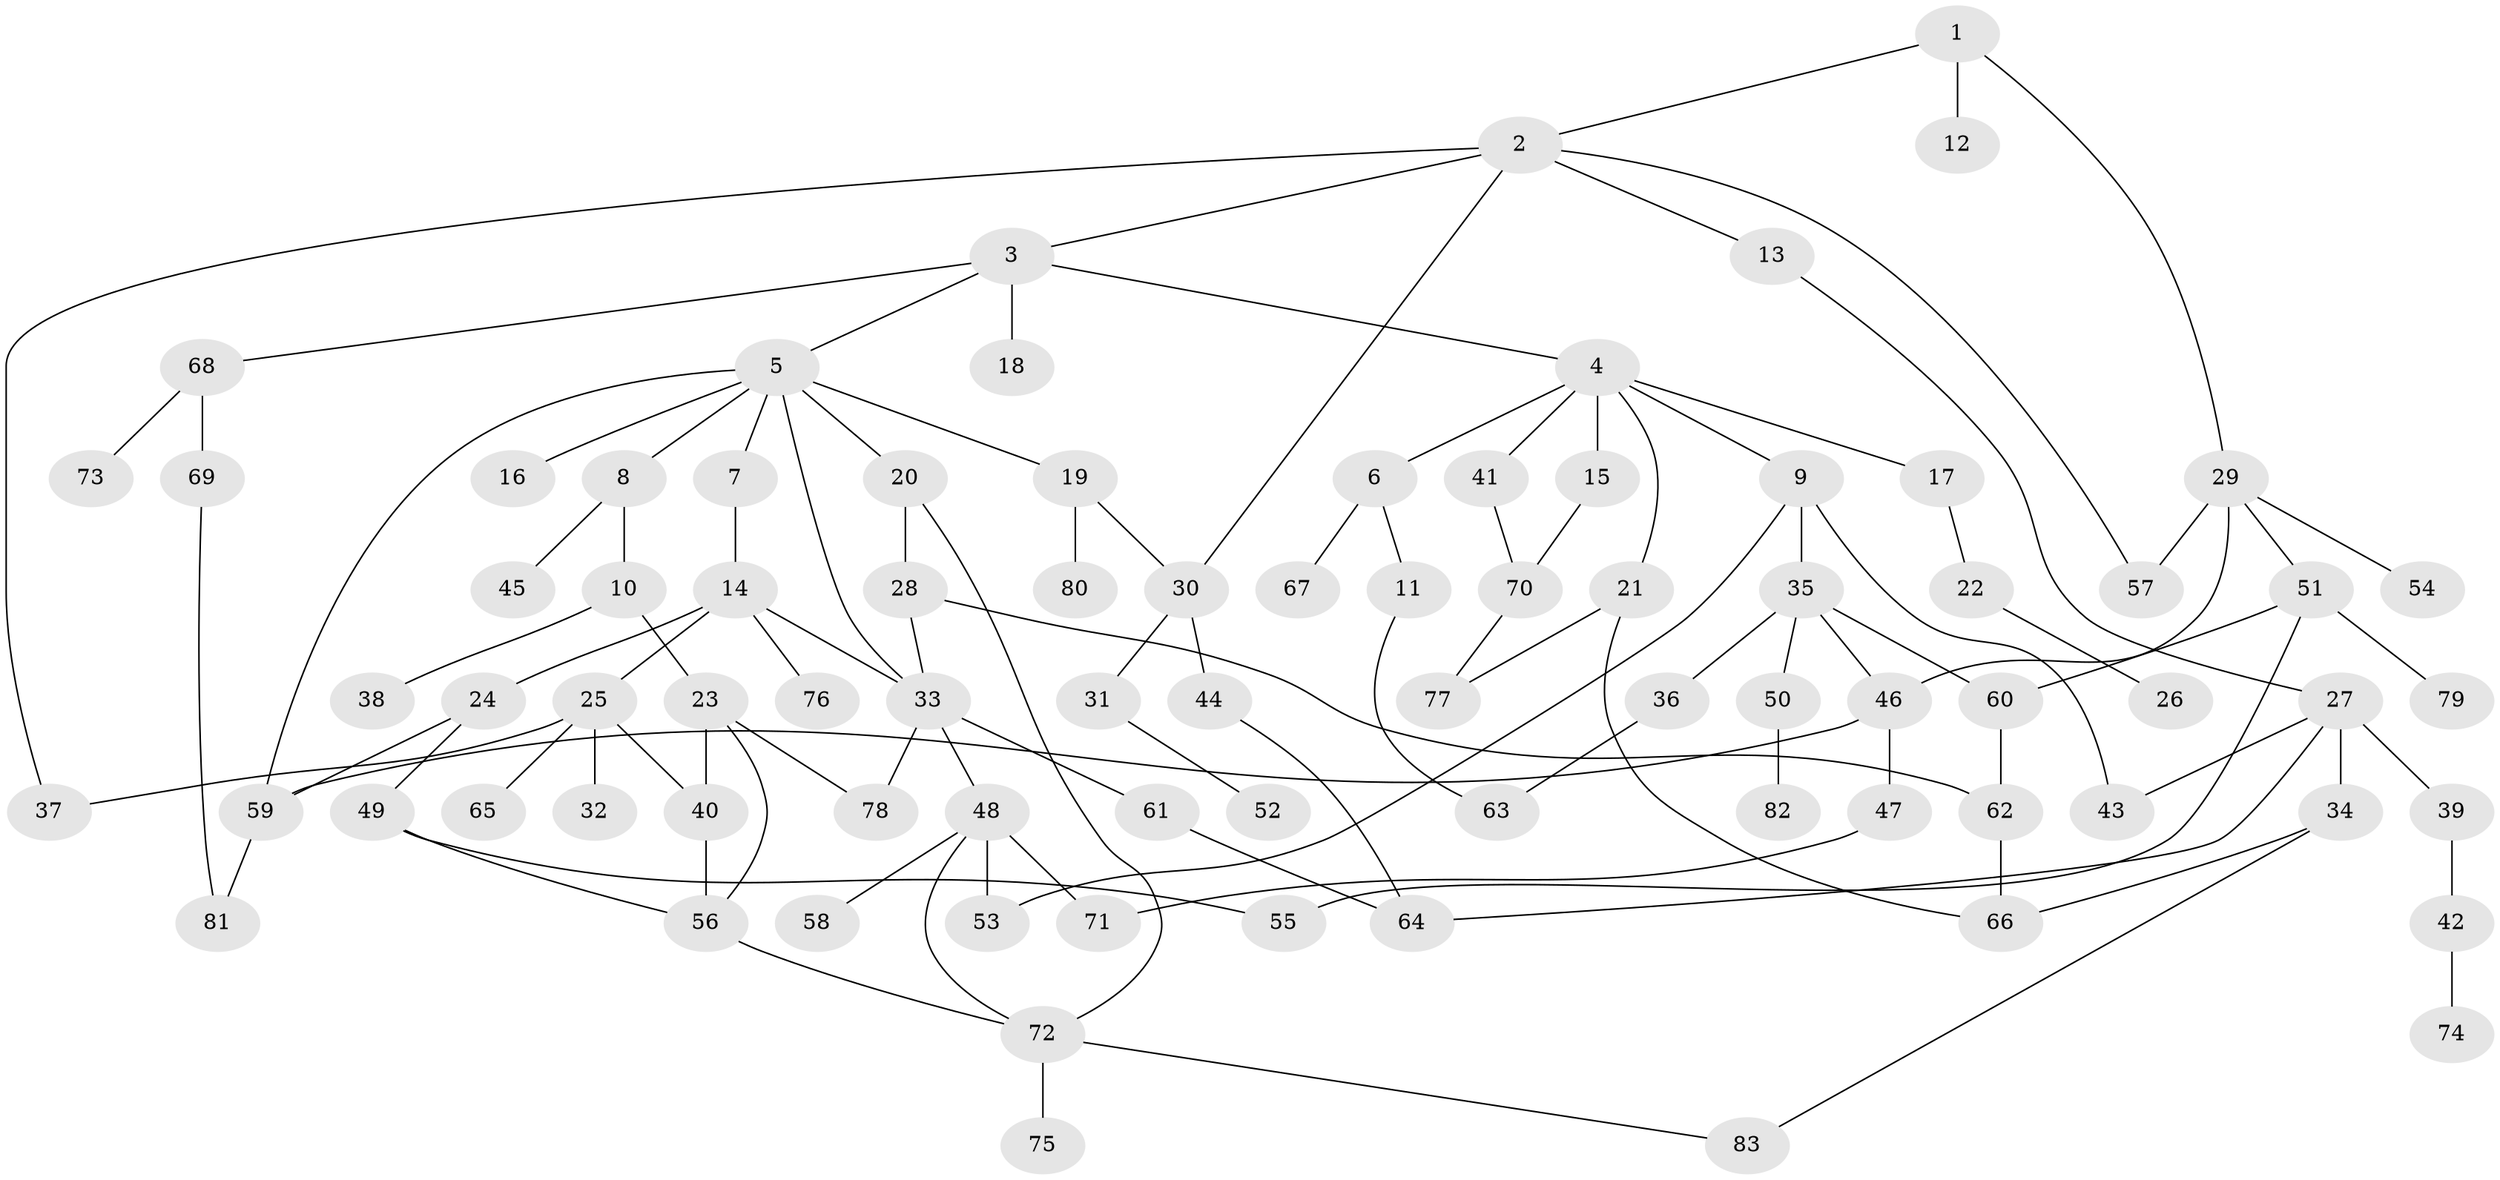 // Generated by graph-tools (version 1.1) at 2025/25/03/09/25 03:25:36]
// undirected, 83 vertices, 111 edges
graph export_dot {
graph [start="1"]
  node [color=gray90,style=filled];
  1;
  2;
  3;
  4;
  5;
  6;
  7;
  8;
  9;
  10;
  11;
  12;
  13;
  14;
  15;
  16;
  17;
  18;
  19;
  20;
  21;
  22;
  23;
  24;
  25;
  26;
  27;
  28;
  29;
  30;
  31;
  32;
  33;
  34;
  35;
  36;
  37;
  38;
  39;
  40;
  41;
  42;
  43;
  44;
  45;
  46;
  47;
  48;
  49;
  50;
  51;
  52;
  53;
  54;
  55;
  56;
  57;
  58;
  59;
  60;
  61;
  62;
  63;
  64;
  65;
  66;
  67;
  68;
  69;
  70;
  71;
  72;
  73;
  74;
  75;
  76;
  77;
  78;
  79;
  80;
  81;
  82;
  83;
  1 -- 2;
  1 -- 12;
  1 -- 29;
  2 -- 3;
  2 -- 13;
  2 -- 57;
  2 -- 37;
  2 -- 30;
  3 -- 4;
  3 -- 5;
  3 -- 18;
  3 -- 68;
  4 -- 6;
  4 -- 9;
  4 -- 15;
  4 -- 17;
  4 -- 21;
  4 -- 41;
  5 -- 7;
  5 -- 8;
  5 -- 16;
  5 -- 19;
  5 -- 20;
  5 -- 33;
  5 -- 59;
  6 -- 11;
  6 -- 67;
  7 -- 14;
  8 -- 10;
  8 -- 45;
  9 -- 35;
  9 -- 43;
  9 -- 53;
  10 -- 23;
  10 -- 38;
  11 -- 63;
  13 -- 27;
  14 -- 24;
  14 -- 25;
  14 -- 33;
  14 -- 76;
  15 -- 70;
  17 -- 22;
  19 -- 30;
  19 -- 80;
  20 -- 28;
  20 -- 72;
  21 -- 77;
  21 -- 66;
  22 -- 26;
  23 -- 40;
  23 -- 56;
  23 -- 78;
  24 -- 49;
  24 -- 59;
  25 -- 32;
  25 -- 37;
  25 -- 65;
  25 -- 40;
  27 -- 34;
  27 -- 39;
  27 -- 64;
  27 -- 43;
  28 -- 62;
  28 -- 33;
  29 -- 46;
  29 -- 51;
  29 -- 54;
  29 -- 57;
  30 -- 31;
  30 -- 44;
  31 -- 52;
  33 -- 48;
  33 -- 61;
  33 -- 78;
  34 -- 83;
  34 -- 66;
  35 -- 36;
  35 -- 50;
  35 -- 60;
  35 -- 46;
  36 -- 63;
  39 -- 42;
  40 -- 56;
  41 -- 70;
  42 -- 74;
  44 -- 64;
  46 -- 47;
  46 -- 59;
  47 -- 71;
  48 -- 58;
  48 -- 71;
  48 -- 72;
  48 -- 53;
  49 -- 55;
  49 -- 56;
  50 -- 82;
  51 -- 55;
  51 -- 79;
  51 -- 60;
  56 -- 72;
  59 -- 81;
  60 -- 62;
  61 -- 64;
  62 -- 66;
  68 -- 69;
  68 -- 73;
  69 -- 81;
  70 -- 77;
  72 -- 75;
  72 -- 83;
}
